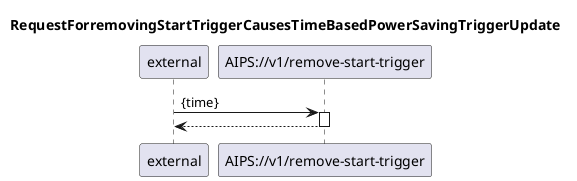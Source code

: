 @startuml 202_removeStartTrigger
skinparam responseMessageBelowArrow true

title
RequestForremovingStartTriggerCausesTimeBasedPowerSavingTriggerUpdate
end title

participant "external" as requestor
participant "AIPS://v1/remove-start-trigger" as removeTrigger

requestor -> removeTrigger: {time}
activate removeTrigger
removeTrigger --> requestor

deactivate removeTrigger

@enduml
